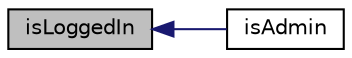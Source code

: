 digraph "isLoggedIn"
{
  edge [fontname="Helvetica",fontsize="10",labelfontname="Helvetica",labelfontsize="10"];
  node [fontname="Helvetica",fontsize="10",shape=record];
  rankdir="LR";
  Node1 [label="isLoggedIn",height=0.2,width=0.4,color="black", fillcolor="grey75", style="filled" fontcolor="black"];
  Node1 -> Node2 [dir="back",color="midnightblue",fontsize="10",style="solid"];
  Node2 [label="isAdmin",height=0.2,width=0.4,color="black", fillcolor="white", style="filled",URL="$class_user.html#aabf23b66cd362adaa508de5bfb22706a"];
}
